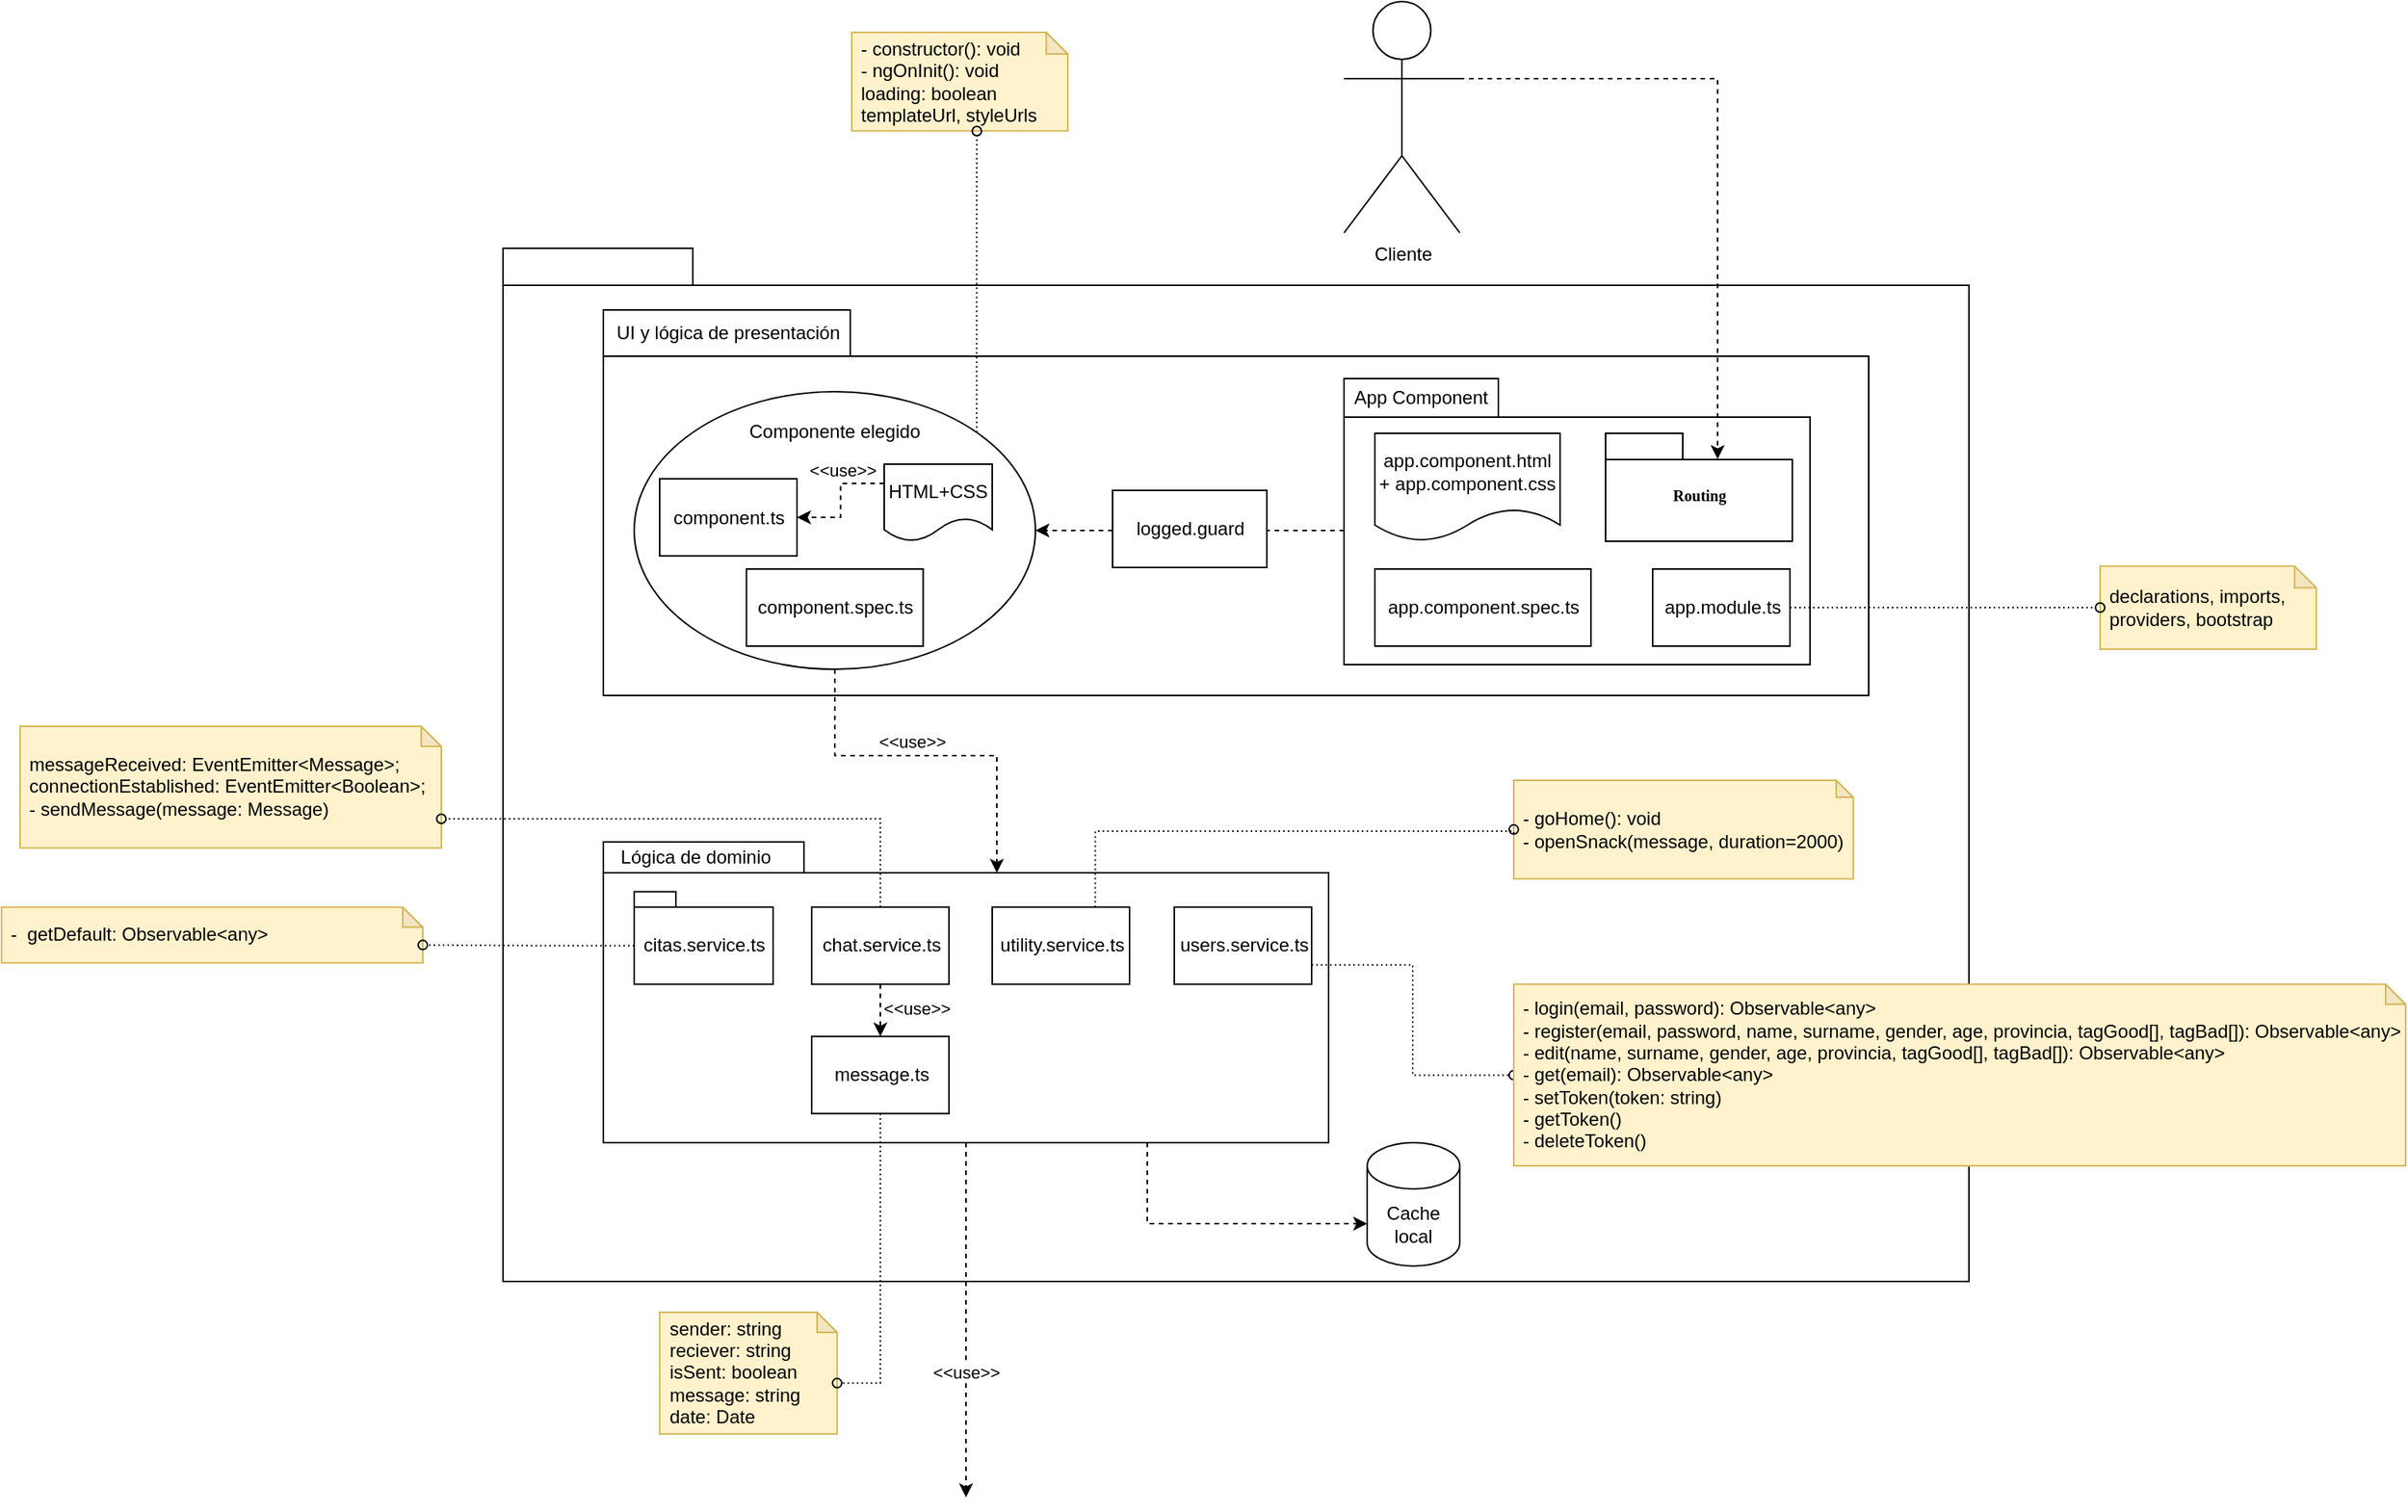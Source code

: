 <mxfile version="18.0.3" type="google"><diagram name="Page-1" id="b5b7bab2-c9e2-2cf4-8b2a-24fd1a2a6d21"><mxGraphModel grid="1" page="1" gridSize="10" guides="1" tooltips="1" connect="1" arrows="1" fold="1" pageScale="1" pageWidth="827" pageHeight="1169" background="none" math="0" shadow="0"><root><mxCell id="0"/><mxCell id="1" parent="0"/><mxCell id="V2Yrb6Dex_Xo7zstyQkd-1" value="" style="shape=folder;fontStyle=1;spacingTop=10;tabWidth=123;tabHeight=24;tabPosition=left;html=1;rounded=0;shadow=0;comic=0;labelBackgroundColor=none;strokeColor=#000000;strokeWidth=1;fillColor=#ffffff;fontFamily=Verdana;fontSize=10;fontColor=#000000;align=center;" vertex="1" parent="1"><mxGeometry x="1015" y="240" width="950" height="670" as="geometry"/></mxCell><mxCell id="V2Yrb6Dex_Xo7zstyQkd-5" value="" style="shape=folder;fontStyle=1;spacingTop=10;tabWidth=130;tabHeight=20;tabPosition=left;html=1;rounded=0;shadow=0;comic=0;labelBackgroundColor=none;strokeColor=#000000;strokeWidth=1;fillColor=#ffffff;fontFamily=Verdana;fontSize=10;fontColor=#000000;align=center;" vertex="1" parent="1"><mxGeometry x="1080" y="625" width="470" height="195" as="geometry"/></mxCell><mxCell id="V2Yrb6Dex_Xo7zstyQkd-6" value="Lógica de dominio" style="text;html=1;strokeColor=none;fillColor=none;align=center;verticalAlign=middle;whiteSpace=wrap;rounded=0;" vertex="1" parent="1"><mxGeometry x="1080" y="620" width="120" height="30" as="geometry"/></mxCell><mxCell id="V2Yrb6Dex_Xo7zstyQkd-2" value="Cache local" style="shape=cylinder3;whiteSpace=wrap;html=1;boundedLbl=1;backgroundOutline=1;size=15;" vertex="1" parent="1"><mxGeometry x="1575" y="820" width="60" height="80" as="geometry"/></mxCell><mxCell id="V2Yrb6Dex_Xo7zstyQkd-4" style="edgeStyle=orthogonalEdgeStyle;rounded=0;orthogonalLoop=1;jettySize=auto;html=1;exitX=0.75;exitY=1;exitDx=0;exitDy=0;exitPerimeter=0;dashed=1;entryX=0;entryY=0;entryDx=0;entryDy=52.5;entryPerimeter=0;" edge="1" parent="1" source="V2Yrb6Dex_Xo7zstyQkd-5" target="V2Yrb6Dex_Xo7zstyQkd-2"><mxGeometry relative="1" as="geometry"><mxPoint x="1370.0" y="715" as="sourcePoint"/><mxPoint x="1527" y="630" as="targetPoint"/></mxGeometry></mxCell><mxCell id="V2Yrb6Dex_Xo7zstyQkd-8" value="&lt;span style=&quot;font-weight: normal;&quot;&gt;&lt;font style=&quot;font-size: 12px;&quot; face=&quot;Helvetica&quot;&gt;citas.service.ts&lt;/font&gt;&lt;/span&gt;" style="shape=folder;fontStyle=1;spacingTop=10;tabWidth=27;tabHeight=10;tabPosition=left;html=1;rounded=0;shadow=0;comic=0;labelBackgroundColor=none;strokeColor=#000000;strokeWidth=1;fillColor=#ffffff;fontFamily=Verdana;fontSize=10;fontColor=#000000;align=center;" vertex="1" parent="1"><mxGeometry x="1100" y="657.25" width="90" height="60" as="geometry"/></mxCell><mxCell id="NPEWXvBsYtQaBPdn75l2-1" value="" style="shape=folder;fontStyle=1;spacingTop=10;tabWidth=160;tabHeight=30;tabPosition=left;html=1;rounded=0;shadow=0;comic=0;labelBackgroundColor=none;strokeColor=#000000;strokeWidth=1;fillColor=#ffffff;fontFamily=Verdana;fontSize=10;fontColor=#000000;align=center;" vertex="1" parent="1"><mxGeometry x="1080" y="280" width="820" height="250" as="geometry"/></mxCell><mxCell id="V2Yrb6Dex_Xo7zstyQkd-9" value="Cliente" style="shape=umlActor;verticalLabelPosition=bottom;verticalAlign=top;html=1;outlineConnect=0;" vertex="1" parent="1"><mxGeometry x="1560" y="80" width="75" height="150" as="geometry"/></mxCell><mxCell id="NPEWXvBsYtQaBPdn75l2-4" value="UI y lógica de presentación" style="text;html=1;strokeColor=none;fillColor=none;align=center;verticalAlign=middle;whiteSpace=wrap;rounded=0;" vertex="1" parent="1"><mxGeometry x="1081" y="280" width="160" height="30" as="geometry"/></mxCell><mxCell id="V2Yrb6Dex_Xo7zstyQkd-12" value="" style="shape=folder;fontStyle=1;spacingTop=10;tabWidth=100;tabHeight=25;tabPosition=left;html=1;rounded=0;shadow=0;comic=0;labelBackgroundColor=none;strokeColor=#000000;strokeWidth=1;fillColor=#ffffff;fontFamily=Verdana;fontSize=10;fontColor=#000000;align=center;" vertex="1" parent="1"><mxGeometry x="1560" y="324.5" width="302" height="185.5" as="geometry"/></mxCell><mxCell id="V2Yrb6Dex_Xo7zstyQkd-14" value="Routing" style="shape=folder;fontStyle=1;spacingTop=10;tabWidth=50;tabHeight=17;tabPosition=left;html=1;rounded=0;shadow=0;comic=0;labelBackgroundColor=none;strokeColor=#000000;strokeWidth=1;fillColor=#ffffff;fontFamily=Verdana;fontSize=10;fontColor=#000000;align=center;" vertex="1" parent="1"><mxGeometry x="1729.5" y="360" width="121" height="70" as="geometry"/></mxCell><mxCell id="V2Yrb6Dex_Xo7zstyQkd-16" value="Componente elegido&lt;br&gt;&lt;br&gt;&lt;br&gt;&lt;br&gt;&lt;br&gt;&lt;br&gt;&lt;br&gt;&lt;br&gt;&lt;br&gt;&lt;br&gt;" style="ellipse;whiteSpace=wrap;html=1;" vertex="1" parent="1"><mxGeometry x="1100" y="333" width="260" height="180" as="geometry"/></mxCell><mxCell id="NPEWXvBsYtQaBPdn75l2-7" value="&amp;lt;&amp;lt;use&amp;gt;&amp;gt;" style="edgeStyle=orthogonalEdgeStyle;rounded=0;orthogonalLoop=1;jettySize=auto;html=1;exitX=0;exitY=0.25;exitDx=0;exitDy=0;entryX=1;entryY=0.5;entryDx=0;entryDy=0;dashed=1;" edge="1" parent="1" source="V2Yrb6Dex_Xo7zstyQkd-15" target="NPEWXvBsYtQaBPdn75l2-6"><mxGeometry x="-0.312" y="-9" relative="1" as="geometry"><mxPoint as="offset"/></mxGeometry></mxCell><mxCell id="V2Yrb6Dex_Xo7zstyQkd-15" value="HTML+CSS" style="shape=document;whiteSpace=wrap;html=1;boundedLbl=1;" vertex="1" parent="1"><mxGeometry x="1262" y="380" width="70" height="50" as="geometry"/></mxCell><mxCell id="NPEWXvBsYtQaBPdn75l2-5" value="app.component.html&lt;br&gt;+ app.component.css" style="shape=document;whiteSpace=wrap;html=1;boundedLbl=1;" vertex="1" parent="1"><mxGeometry x="1580" y="360" width="120" height="70" as="geometry"/></mxCell><mxCell id="V2Yrb6Dex_Xo7zstyQkd-17" style="edgeStyle=orthogonalEdgeStyle;rounded=0;orthogonalLoop=1;jettySize=auto;html=1;exitX=0;exitY=0;exitDx=0;exitDy=98.5;exitPerimeter=0;dashed=1;entryX=1;entryY=0.5;entryDx=0;entryDy=0;" edge="1" parent="1" source="V2Yrb6Dex_Xo7zstyQkd-12" target="V2Yrb6Dex_Xo7zstyQkd-16"><mxGeometry relative="1" as="geometry"><mxPoint x="1860" y="815" as="sourcePoint"/><mxPoint x="1885" y="700" as="targetPoint"/></mxGeometry></mxCell><mxCell id="V2Yrb6Dex_Xo7zstyQkd-19" style="edgeStyle=orthogonalEdgeStyle;rounded=0;orthogonalLoop=1;jettySize=auto;html=1;exitX=1;exitY=0.333;exitDx=0;exitDy=0;exitPerimeter=0;dashed=1;entryX=0.6;entryY=0.239;entryDx=0;entryDy=0;entryPerimeter=0;" edge="1" parent="1" source="V2Yrb6Dex_Xo7zstyQkd-9" target="V2Yrb6Dex_Xo7zstyQkd-14"><mxGeometry relative="1" as="geometry"><mxPoint x="1570" y="433" as="sourcePoint"/><mxPoint x="1370" y="433" as="targetPoint"/></mxGeometry></mxCell><mxCell id="V2Yrb6Dex_Xo7zstyQkd-20" value="&amp;lt;&amp;lt;use&amp;gt;&amp;gt;" style="edgeStyle=orthogonalEdgeStyle;rounded=0;orthogonalLoop=1;jettySize=auto;html=1;exitX=0.5;exitY=1;exitDx=0;exitDy=0;dashed=1;entryX=0;entryY=0;entryDx=255;entryDy=20;entryPerimeter=0;" edge="1" parent="1" source="V2Yrb6Dex_Xo7zstyQkd-16" target="V2Yrb6Dex_Xo7zstyQkd-5"><mxGeometry x="-0.105" y="9" relative="1" as="geometry"><mxPoint x="1570" y="433" as="sourcePoint"/><mxPoint x="1370" y="433" as="targetPoint"/><mxPoint as="offset"/></mxGeometry></mxCell><mxCell id="NPEWXvBsYtQaBPdn75l2-6" value="component.ts" style="html=1;" vertex="1" parent="1"><mxGeometry x="1116.5" y="389.5" width="89" height="50" as="geometry"/></mxCell><mxCell id="5NgBvUQhkhAutoCYRub--2" style="edgeStyle=orthogonalEdgeStyle;rounded=0;orthogonalLoop=1;jettySize=auto;html=1;exitX=1;exitY=0.75;exitDx=0;exitDy=0;dashed=1;dashPattern=1 2;endArrow=oval;endFill=0;" edge="1" parent="1" source="5NgBvUQhkhAutoCYRub--1" target="V2Yrb6Dex_Xo7zstyQkd-21"><mxGeometry relative="1" as="geometry"/></mxCell><mxCell id="5NgBvUQhkhAutoCYRub--1" value="users.service.ts" style="html=1;" vertex="1" parent="1"><mxGeometry x="1450" y="667.25" width="89" height="50" as="geometry"/></mxCell><mxCell id="V2Yrb6Dex_Xo7zstyQkd-21" value="- login(email, password): Observable&amp;lt;any&amp;gt;&lt;br&gt;- register(email, password, name, surname, gender, age, provincia, tagGood[], tagBad[]): Observable&amp;lt;any&amp;gt;&lt;br&gt;- edit(name, surname, gender, age, provincia, tagGood[], tagBad[]): Observable&amp;lt;any&amp;gt;&lt;br&gt;- get(email): Observable&amp;lt;any&amp;gt;&lt;br&gt;- setToken(token: string)&lt;br&gt;- getToken()&lt;br&gt;- deleteToken()&lt;br&gt;&lt;div style=&quot;text-align: justify&quot;&gt;&lt;/div&gt;" style="shape=note;whiteSpace=wrap;html=1;backgroundOutline=1;darkOpacity=0.05;fillColor=#fff2cc;strokeColor=#d6b656;align=left;size=13;spacingLeft=4;" vertex="1" parent="1"><mxGeometry x="1670" y="717.25" width="578" height="117.75" as="geometry"/></mxCell><mxCell id="V2Yrb6Dex_Xo7zstyQkd-22" value="&amp;lt;&amp;lt;use&amp;gt;&amp;gt;" style="edgeStyle=orthogonalEdgeStyle;rounded=0;orthogonalLoop=1;jettySize=auto;html=1;exitX=0.5;exitY=1;exitDx=0;exitDy=0;dashed=1;exitPerimeter=0;" edge="1" parent="1" source="V2Yrb6Dex_Xo7zstyQkd-5"><mxGeometry x="0.299" relative="1" as="geometry"><mxPoint x="1240" y="523" as="sourcePoint"/><mxPoint x="1315" y="1050" as="targetPoint"/><mxPoint as="offset"/></mxGeometry></mxCell><mxCell id="Vu6Pbks98NOUFlS_ywwV-1" value="utility.service.ts" style="html=1;" vertex="1" parent="1"><mxGeometry x="1332" y="667.25" width="89" height="50" as="geometry"/></mxCell><mxCell id="Vu6Pbks98NOUFlS_ywwV-2" value="- goHome(): void&lt;br&gt;- openSnack(message, duration=2000)&lt;br&gt;&lt;div style=&quot;text-align: justify&quot;&gt;&lt;/div&gt;" style="shape=note;whiteSpace=wrap;html=1;backgroundOutline=1;darkOpacity=0.05;fillColor=#fff2cc;strokeColor=#d6b656;align=left;size=11;spacingLeft=4;" vertex="1" parent="1"><mxGeometry x="1670" y="585" width="220" height="63.87" as="geometry"/></mxCell><mxCell id="Vu6Pbks98NOUFlS_ywwV-3" style="edgeStyle=orthogonalEdgeStyle;rounded=0;orthogonalLoop=1;jettySize=auto;html=1;exitX=0.75;exitY=0;exitDx=0;exitDy=0;dashed=1;dashPattern=1 2;endArrow=oval;endFill=0;entryX=0;entryY=0.5;entryDx=0;entryDy=0;entryPerimeter=0;" edge="1" parent="1" source="Vu6Pbks98NOUFlS_ywwV-1" target="Vu6Pbks98NOUFlS_ywwV-2"><mxGeometry relative="1" as="geometry"><mxPoint x="1549" y="714.75" as="sourcePoint"/><mxPoint x="1680.0" y="786.138" as="targetPoint"/><Array as="points"><mxPoint x="1399" y="618"/></Array></mxGeometry></mxCell><mxCell id="Vu6Pbks98NOUFlS_ywwV-4" value="- constructor(): void&lt;br&gt;- ngOnInit(): void&lt;br&gt;loading: boolean&lt;br&gt;templateUrl, styleUrls&lt;br&gt;&lt;div style=&quot;text-align: justify&quot;&gt;&lt;/div&gt;" style="shape=note;whiteSpace=wrap;html=1;backgroundOutline=1;darkOpacity=0.05;fillColor=#fff2cc;strokeColor=#d6b656;align=left;size=14;spacingLeft=4;" vertex="1" parent="1"><mxGeometry x="1241" y="100" width="140" height="63.87" as="geometry"/></mxCell><mxCell id="Vu6Pbks98NOUFlS_ywwV-5" style="edgeStyle=orthogonalEdgeStyle;rounded=0;orthogonalLoop=1;jettySize=auto;html=1;exitX=1;exitY=0;exitDx=0;exitDy=0;dashed=1;dashPattern=1 2;endArrow=oval;endFill=0;entryX=0.579;entryY=1.002;entryDx=0;entryDy=0;entryPerimeter=0;" edge="1" parent="1" source="V2Yrb6Dex_Xo7zstyQkd-16" target="Vu6Pbks98NOUFlS_ywwV-4"><mxGeometry relative="1" as="geometry"><mxPoint x="1408.75" y="677.25" as="sourcePoint"/><mxPoint x="1322" y="170" as="targetPoint"/><Array as="points"/></mxGeometry></mxCell><mxCell id="Vu6Pbks98NOUFlS_ywwV-7" value="component.spec.ts" style="html=1;" vertex="1" parent="1"><mxGeometry x="1172.75" y="448" width="114.5" height="50" as="geometry"/></mxCell><mxCell id="Vu6Pbks98NOUFlS_ywwV-8" value="app.module.ts" style="html=1;" vertex="1" parent="1"><mxGeometry x="1760" y="448" width="89" height="50" as="geometry"/></mxCell><mxCell id="Vu6Pbks98NOUFlS_ywwV-9" value="App Component" style="text;html=1;strokeColor=none;fillColor=none;align=center;verticalAlign=middle;whiteSpace=wrap;rounded=0;" vertex="1" parent="1"><mxGeometry x="1550" y="322" width="120" height="30" as="geometry"/></mxCell><mxCell id="Vu6Pbks98NOUFlS_ywwV-10" value="app.component.spec.ts" style="html=1;" vertex="1" parent="1"><mxGeometry x="1580" y="448" width="140" height="50" as="geometry"/></mxCell><mxCell id="Vu6Pbks98NOUFlS_ywwV-12" value="declarations, imports, providers, bootstrap&lt;br&gt;&lt;div style=&quot;text-align: justify&quot;&gt;&lt;/div&gt;" style="shape=note;whiteSpace=wrap;html=1;backgroundOutline=1;darkOpacity=0.05;fillColor=#fff2cc;strokeColor=#d6b656;align=left;size=14;spacingLeft=4;" vertex="1" parent="1"><mxGeometry x="2050" y="446.07" width="140" height="53.87" as="geometry"/></mxCell><mxCell id="Vu6Pbks98NOUFlS_ywwV-13" style="edgeStyle=orthogonalEdgeStyle;rounded=0;orthogonalLoop=1;jettySize=auto;html=1;exitX=1;exitY=0.5;exitDx=0;exitDy=0;dashed=1;dashPattern=1 2;endArrow=oval;endFill=0;entryX=0;entryY=0.5;entryDx=0;entryDy=0;entryPerimeter=0;" edge="1" parent="1" source="Vu6Pbks98NOUFlS_ywwV-8" target="Vu6Pbks98NOUFlS_ywwV-12"><mxGeometry relative="1" as="geometry"><mxPoint x="1408.75" y="677.25" as="sourcePoint"/><mxPoint x="1680.0" y="626.935" as="targetPoint"/><Array as="points"><mxPoint x="2040" y="473"/><mxPoint x="2040" y="473"/></Array></mxGeometry></mxCell><mxCell id="HmjNutyBE-1HoiSEdCof-2" value="&lt;div&gt;messageReceived: EventEmitter&amp;lt;Message&amp;gt;;&lt;/div&gt;&lt;div&gt;connectionEstablished: EventEmitter&amp;lt;Boolean&amp;gt;;&lt;/div&gt;- sendMessage(message: Message)&lt;br&gt;&lt;div style=&quot;text-align: justify&quot;&gt;&lt;/div&gt;" style="shape=note;whiteSpace=wrap;html=1;backgroundOutline=1;darkOpacity=0.05;fillColor=#fff2cc;strokeColor=#d6b656;align=left;size=13;spacingLeft=4;" vertex="1" parent="1"><mxGeometry x="702" y="550" width="273" height="78.87" as="geometry"/></mxCell><mxCell id="HmjNutyBE-1HoiSEdCof-3" value="chat.service.ts" style="html=1;" vertex="1" parent="1"><mxGeometry x="1215" y="667.25" width="89" height="50" as="geometry"/></mxCell><mxCell id="HmjNutyBE-1HoiSEdCof-4" style="edgeStyle=orthogonalEdgeStyle;rounded=0;orthogonalLoop=1;jettySize=auto;html=1;exitX=0.5;exitY=0;exitDx=0;exitDy=0;dashed=1;dashPattern=1 2;endArrow=oval;endFill=0;" edge="1" parent="1" source="HmjNutyBE-1HoiSEdCof-3" target="HmjNutyBE-1HoiSEdCof-2"><mxGeometry relative="1" as="geometry"><mxPoint x="1408.75" y="677.25" as="sourcePoint"/><mxPoint x="1000" y="590" as="targetPoint"/><Array as="points"><mxPoint x="1259" y="610"/></Array></mxGeometry></mxCell><mxCell id="C18LJJGyEDb1d7v341gd-1" value="message.ts" style="html=1;" vertex="1" parent="1"><mxGeometry x="1215" y="751.13" width="89" height="50" as="geometry"/></mxCell><mxCell id="C18LJJGyEDb1d7v341gd-2" value="&amp;lt;&amp;lt;use&amp;gt;&amp;gt;" style="edgeStyle=orthogonalEdgeStyle;rounded=0;orthogonalLoop=1;jettySize=auto;html=1;exitX=0.5;exitY=1;exitDx=0;exitDy=0;dashed=1;entryX=0.5;entryY=0;entryDx=0;entryDy=0;" edge="1" parent="1" source="HmjNutyBE-1HoiSEdCof-3" target="C18LJJGyEDb1d7v341gd-1"><mxGeometry x="-0.07" y="23" relative="1" as="geometry"><mxPoint x="1240" y="523" as="sourcePoint"/><mxPoint x="1345" y="655" as="targetPoint"/><mxPoint as="offset"/></mxGeometry></mxCell><mxCell id="C18LJJGyEDb1d7v341gd-3" value="&lt;div&gt;&lt;/div&gt;sender: string&lt;br&gt;reciever: string&lt;br&gt;isSent: boolean&lt;br&gt;message: string&lt;br&gt;date: Date&lt;br&gt;&lt;div style=&quot;text-align: justify&quot;&gt;&lt;/div&gt;" style="shape=note;whiteSpace=wrap;html=1;backgroundOutline=1;darkOpacity=0.05;fillColor=#fff2cc;strokeColor=#d6b656;align=left;size=13;spacingLeft=4;" vertex="1" parent="1"><mxGeometry x="1116.5" y="930" width="115" height="78.87" as="geometry"/></mxCell><mxCell id="C18LJJGyEDb1d7v341gd-4" style="edgeStyle=orthogonalEdgeStyle;rounded=0;orthogonalLoop=1;jettySize=auto;html=1;dashed=1;dashPattern=1 2;endArrow=oval;endFill=0;entryX=0;entryY=0;entryDx=115;entryDy=45.935;entryPerimeter=0;exitX=0.5;exitY=1;exitDx=0;exitDy=0;" edge="1" parent="1" source="C18LJJGyEDb1d7v341gd-1" target="C18LJJGyEDb1d7v341gd-3"><mxGeometry relative="1" as="geometry"><mxPoint x="1280" y="930" as="sourcePoint"/><mxPoint x="1269" y="990" as="targetPoint"/><Array as="points"><mxPoint x="1260" y="976"/></Array></mxGeometry></mxCell><mxCell id="C18LJJGyEDb1d7v341gd-5" value="logged.guard" style="html=1;" vertex="1" parent="1"><mxGeometry x="1410" y="397" width="100" height="50" as="geometry"/></mxCell><mxCell id="x00kZaV-hAmv0bUz06Jk-1" value="&lt;div&gt;&lt;/div&gt;-&amp;nbsp;&amp;nbsp;getDefault: Observable&amp;lt;any&amp;gt;&lt;br&gt;&lt;div style=&quot;text-align: justify&quot;&gt;&lt;/div&gt;" style="shape=note;whiteSpace=wrap;html=1;backgroundOutline=1;darkOpacity=0.05;fillColor=#fff2cc;strokeColor=#d6b656;align=left;size=13;spacingLeft=4;" vertex="1" parent="1"><mxGeometry x="690" y="667.25" width="273" height="36.12" as="geometry"/></mxCell><mxCell id="x00kZaV-hAmv0bUz06Jk-2" style="edgeStyle=orthogonalEdgeStyle;rounded=0;orthogonalLoop=1;jettySize=auto;html=1;exitX=0;exitY=0;exitDx=0;exitDy=35;dashed=1;dashPattern=1 2;endArrow=oval;endFill=0;entryX=0;entryY=0;entryDx=273;entryDy=24.56;entryPerimeter=0;exitPerimeter=0;" edge="1" parent="1" source="V2Yrb6Dex_Xo7zstyQkd-8" target="x00kZaV-hAmv0bUz06Jk-1"><mxGeometry relative="1" as="geometry"><mxPoint x="1269.5" y="677.25" as="sourcePoint"/><mxPoint x="985" y="620" as="targetPoint"/><Array as="points"><mxPoint x="1050" y="692"/><mxPoint x="963" y="692"/></Array></mxGeometry></mxCell></root></mxGraphModel></diagram></mxfile>